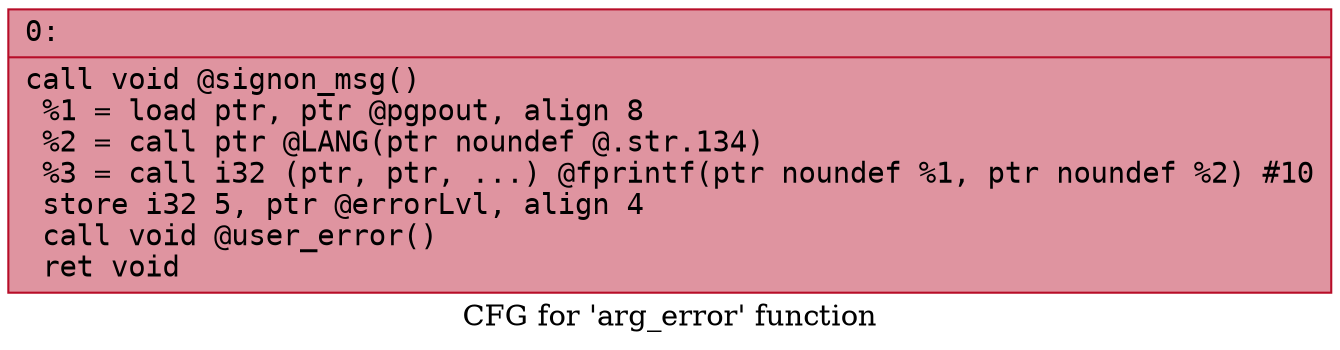digraph "CFG for 'arg_error' function" {
	label="CFG for 'arg_error' function";

	Node0x6000007adef0 [shape=record,color="#b70d28ff", style=filled, fillcolor="#b70d2870" fontname="Courier",label="{0:\l|  call void @signon_msg()\l  %1 = load ptr, ptr @pgpout, align 8\l  %2 = call ptr @LANG(ptr noundef @.str.134)\l  %3 = call i32 (ptr, ptr, ...) @fprintf(ptr noundef %1, ptr noundef %2) #10\l  store i32 5, ptr @errorLvl, align 4\l  call void @user_error()\l  ret void\l}"];
}
